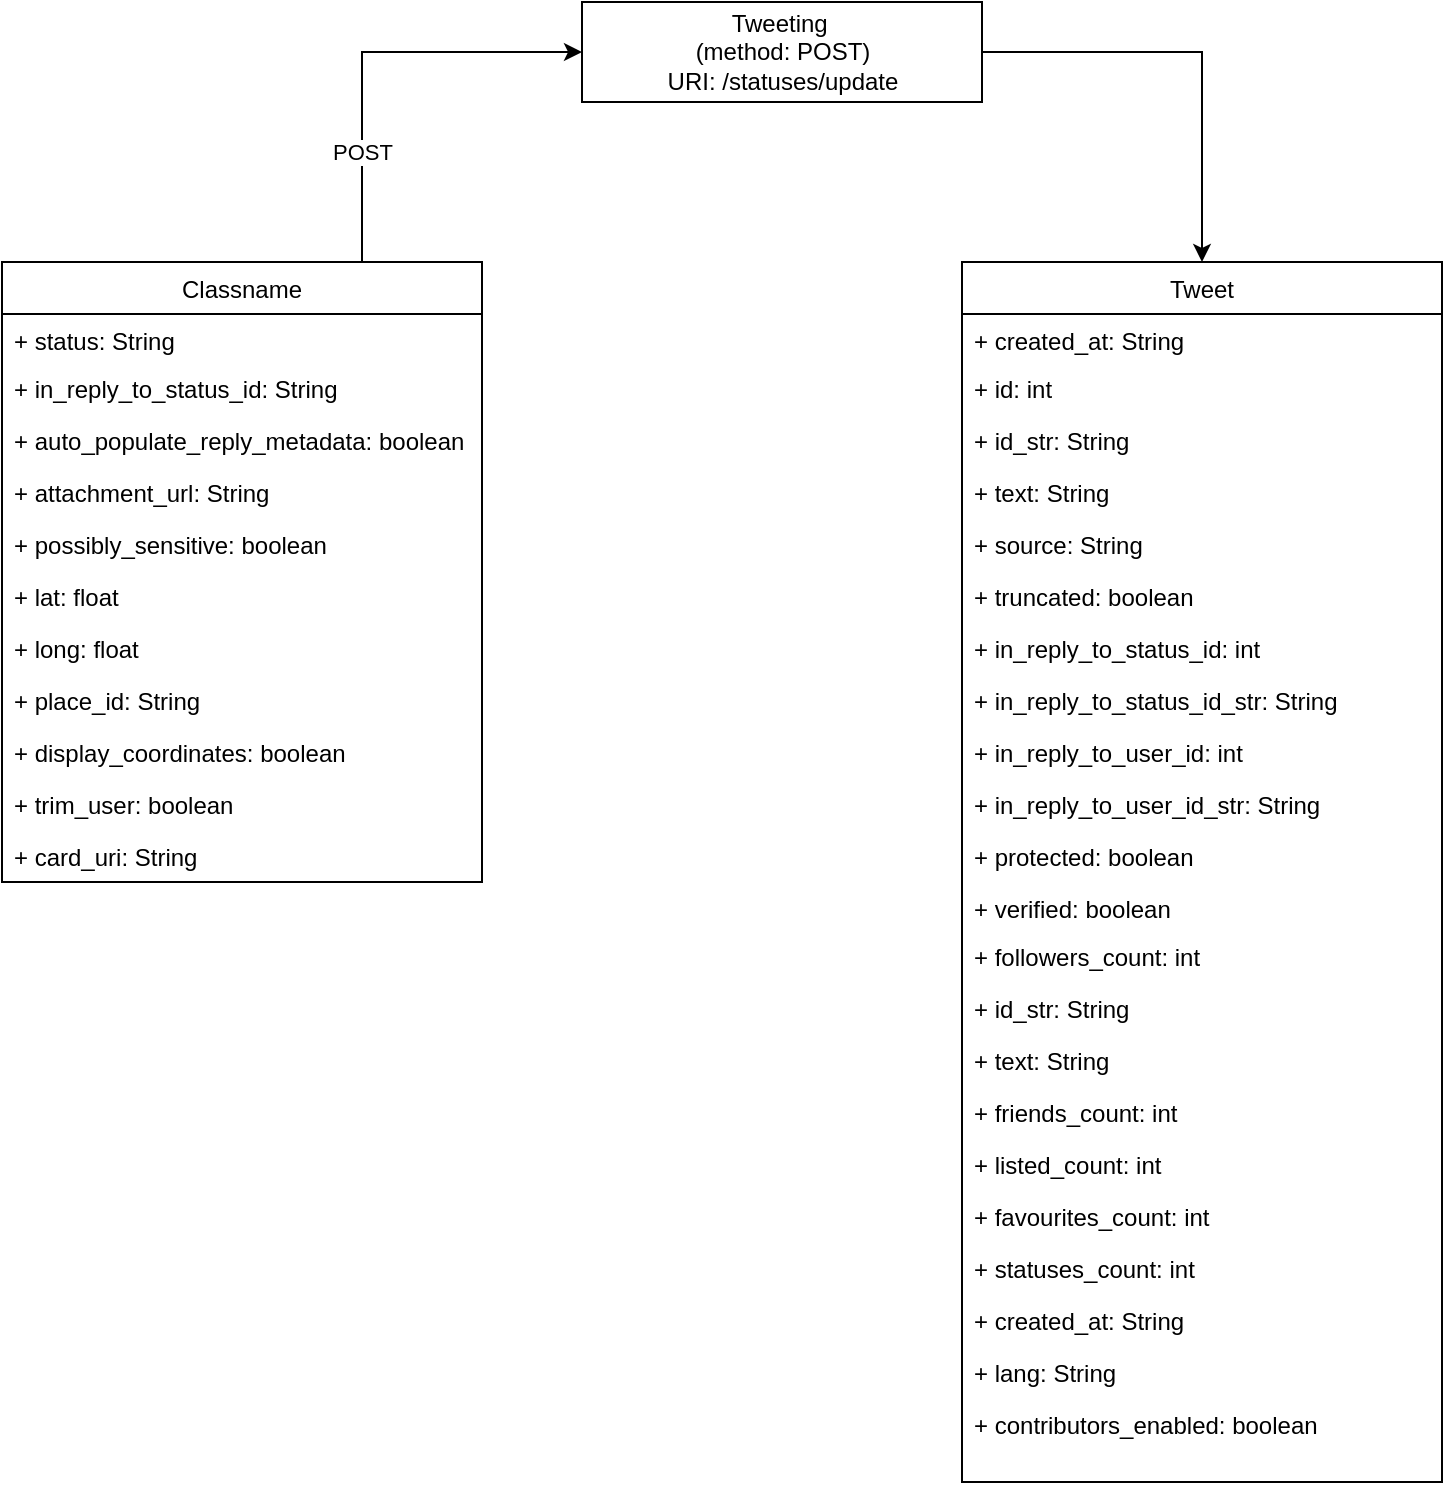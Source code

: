 <mxfile version="20.8.5" type="device"><diagram id="zxNI28Ck3ZBojpqz6egg" name="Page-1"><mxGraphModel dx="685" dy="742" grid="0" gridSize="10" guides="1" tooltips="1" connect="1" arrows="1" fold="1" page="0" pageScale="1" pageWidth="850" pageHeight="1100" math="0" shadow="0"><root><mxCell id="0"/><mxCell id="1" parent="0"/><mxCell id="HGd0g-xW-BvPCXysP1Vo-44" style="edgeStyle=orthogonalEdgeStyle;rounded=0;orthogonalLoop=1;jettySize=auto;html=1;entryX=0.5;entryY=0;entryDx=0;entryDy=0;exitX=1;exitY=0.5;exitDx=0;exitDy=0;" edge="1" parent="1" source="HGd0g-xW-BvPCXysP1Vo-15" target="HGd0g-xW-BvPCXysP1Vo-32"><mxGeometry relative="1" as="geometry"/></mxCell><mxCell id="HGd0g-xW-BvPCXysP1Vo-15" value="Tweeting&amp;nbsp;&lt;br&gt;(method: POST)&lt;br&gt;URI: /statuses/update" style="html=1;" vertex="1" parent="1"><mxGeometry x="300" y="100" width="200" height="50" as="geometry"/></mxCell><mxCell id="HGd0g-xW-BvPCXysP1Vo-30" style="edgeStyle=orthogonalEdgeStyle;rounded=0;orthogonalLoop=1;jettySize=auto;html=1;exitX=0.75;exitY=0;exitDx=0;exitDy=0;" edge="1" parent="1" source="HGd0g-xW-BvPCXysP1Vo-16"><mxGeometry relative="1" as="geometry"><mxPoint x="300" y="125" as="targetPoint"/><Array as="points"><mxPoint x="190" y="125"/><mxPoint x="300" y="125"/></Array></mxGeometry></mxCell><mxCell id="HGd0g-xW-BvPCXysP1Vo-31" value="POST" style="edgeLabel;html=1;align=center;verticalAlign=middle;resizable=0;points=[];" vertex="1" connectable="0" parent="HGd0g-xW-BvPCXysP1Vo-30"><mxGeometry x="-0.191" y="1" relative="1" as="geometry"><mxPoint x="1" y="32" as="offset"/></mxGeometry></mxCell><mxCell id="HGd0g-xW-BvPCXysP1Vo-16" value="Classname" style="swimlane;fontStyle=0;childLayout=stackLayout;horizontal=1;startSize=26;fillColor=none;horizontalStack=0;resizeParent=1;resizeParentMax=0;resizeLast=0;collapsible=1;marginBottom=0;" vertex="1" parent="1"><mxGeometry x="10" y="230" width="240" height="310" as="geometry"/></mxCell><mxCell id="HGd0g-xW-BvPCXysP1Vo-17" value="+ status: String" style="text;strokeColor=none;fillColor=none;align=left;verticalAlign=top;spacingLeft=4;spacingRight=4;overflow=hidden;rotatable=0;points=[[0,0.5],[1,0.5]];portConstraint=eastwest;" vertex="1" parent="HGd0g-xW-BvPCXysP1Vo-16"><mxGeometry y="26" width="240" height="24" as="geometry"/></mxCell><mxCell id="HGd0g-xW-BvPCXysP1Vo-18" value="+ in_reply_to_status_id: String" style="text;strokeColor=none;fillColor=none;align=left;verticalAlign=top;spacingLeft=4;spacingRight=4;overflow=hidden;rotatable=0;points=[[0,0.5],[1,0.5]];portConstraint=eastwest;" vertex="1" parent="HGd0g-xW-BvPCXysP1Vo-16"><mxGeometry y="50" width="240" height="26" as="geometry"/></mxCell><mxCell id="HGd0g-xW-BvPCXysP1Vo-21" value="+ auto_populate_reply_metadata: boolean" style="text;strokeColor=none;fillColor=none;align=left;verticalAlign=top;spacingLeft=4;spacingRight=4;overflow=hidden;rotatable=0;points=[[0,0.5],[1,0.5]];portConstraint=eastwest;" vertex="1" parent="HGd0g-xW-BvPCXysP1Vo-16"><mxGeometry y="76" width="240" height="26" as="geometry"/></mxCell><mxCell id="HGd0g-xW-BvPCXysP1Vo-29" value="+ attachment_url: String" style="text;strokeColor=none;fillColor=none;align=left;verticalAlign=top;spacingLeft=4;spacingRight=4;overflow=hidden;rotatable=0;points=[[0,0.5],[1,0.5]];portConstraint=eastwest;" vertex="1" parent="HGd0g-xW-BvPCXysP1Vo-16"><mxGeometry y="102" width="240" height="26" as="geometry"/></mxCell><mxCell id="HGd0g-xW-BvPCXysP1Vo-22" value="+ possibly_sensitive: boolean" style="text;strokeColor=none;fillColor=none;align=left;verticalAlign=top;spacingLeft=4;spacingRight=4;overflow=hidden;rotatable=0;points=[[0,0.5],[1,0.5]];portConstraint=eastwest;" vertex="1" parent="HGd0g-xW-BvPCXysP1Vo-16"><mxGeometry y="128" width="240" height="26" as="geometry"/></mxCell><mxCell id="HGd0g-xW-BvPCXysP1Vo-23" value="+ lat: float" style="text;strokeColor=none;fillColor=none;align=left;verticalAlign=top;spacingLeft=4;spacingRight=4;overflow=hidden;rotatable=0;points=[[0,0.5],[1,0.5]];portConstraint=eastwest;" vertex="1" parent="HGd0g-xW-BvPCXysP1Vo-16"><mxGeometry y="154" width="240" height="26" as="geometry"/></mxCell><mxCell id="HGd0g-xW-BvPCXysP1Vo-24" value="+ long: float" style="text;strokeColor=none;fillColor=none;align=left;verticalAlign=top;spacingLeft=4;spacingRight=4;overflow=hidden;rotatable=0;points=[[0,0.5],[1,0.5]];portConstraint=eastwest;" vertex="1" parent="HGd0g-xW-BvPCXysP1Vo-16"><mxGeometry y="180" width="240" height="26" as="geometry"/></mxCell><mxCell id="HGd0g-xW-BvPCXysP1Vo-26" value="+ place_id: String" style="text;strokeColor=none;fillColor=none;align=left;verticalAlign=top;spacingLeft=4;spacingRight=4;overflow=hidden;rotatable=0;points=[[0,0.5],[1,0.5]];portConstraint=eastwest;" vertex="1" parent="HGd0g-xW-BvPCXysP1Vo-16"><mxGeometry y="206" width="240" height="26" as="geometry"/></mxCell><mxCell id="HGd0g-xW-BvPCXysP1Vo-25" value="+ display_coordinates: boolean" style="text;strokeColor=none;fillColor=none;align=left;verticalAlign=top;spacingLeft=4;spacingRight=4;overflow=hidden;rotatable=0;points=[[0,0.5],[1,0.5]];portConstraint=eastwest;" vertex="1" parent="HGd0g-xW-BvPCXysP1Vo-16"><mxGeometry y="232" width="240" height="26" as="geometry"/></mxCell><mxCell id="HGd0g-xW-BvPCXysP1Vo-27" value="+ trim_user: boolean" style="text;strokeColor=none;fillColor=none;align=left;verticalAlign=top;spacingLeft=4;spacingRight=4;overflow=hidden;rotatable=0;points=[[0,0.5],[1,0.5]];portConstraint=eastwest;" vertex="1" parent="HGd0g-xW-BvPCXysP1Vo-16"><mxGeometry y="258" width="240" height="26" as="geometry"/></mxCell><mxCell id="HGd0g-xW-BvPCXysP1Vo-28" value="+ card_uri: String" style="text;strokeColor=none;fillColor=none;align=left;verticalAlign=top;spacingLeft=4;spacingRight=4;overflow=hidden;rotatable=0;points=[[0,0.5],[1,0.5]];portConstraint=eastwest;" vertex="1" parent="HGd0g-xW-BvPCXysP1Vo-16"><mxGeometry y="284" width="240" height="26" as="geometry"/></mxCell><mxCell id="HGd0g-xW-BvPCXysP1Vo-32" value="Tweet" style="swimlane;fontStyle=0;childLayout=stackLayout;horizontal=1;startSize=26;fillColor=none;horizontalStack=0;resizeParent=1;resizeParentMax=0;resizeLast=0;collapsible=1;marginBottom=0;" vertex="1" parent="1"><mxGeometry x="490" y="230" width="240" height="610" as="geometry"/></mxCell><mxCell id="HGd0g-xW-BvPCXysP1Vo-33" value="+ created_at: String" style="text;strokeColor=none;fillColor=none;align=left;verticalAlign=top;spacingLeft=4;spacingRight=4;overflow=hidden;rotatable=0;points=[[0,0.5],[1,0.5]];portConstraint=eastwest;" vertex="1" parent="HGd0g-xW-BvPCXysP1Vo-32"><mxGeometry y="26" width="240" height="24" as="geometry"/></mxCell><mxCell id="HGd0g-xW-BvPCXysP1Vo-34" value="+ id: int" style="text;strokeColor=none;fillColor=none;align=left;verticalAlign=top;spacingLeft=4;spacingRight=4;overflow=hidden;rotatable=0;points=[[0,0.5],[1,0.5]];portConstraint=eastwest;" vertex="1" parent="HGd0g-xW-BvPCXysP1Vo-32"><mxGeometry y="50" width="240" height="26" as="geometry"/></mxCell><mxCell id="HGd0g-xW-BvPCXysP1Vo-35" value="+ id_str: String" style="text;strokeColor=none;fillColor=none;align=left;verticalAlign=top;spacingLeft=4;spacingRight=4;overflow=hidden;rotatable=0;points=[[0,0.5],[1,0.5]];portConstraint=eastwest;" vertex="1" parent="HGd0g-xW-BvPCXysP1Vo-32"><mxGeometry y="76" width="240" height="26" as="geometry"/></mxCell><mxCell id="HGd0g-xW-BvPCXysP1Vo-36" value="+ text: String" style="text;strokeColor=none;fillColor=none;align=left;verticalAlign=top;spacingLeft=4;spacingRight=4;overflow=hidden;rotatable=0;points=[[0,0.5],[1,0.5]];portConstraint=eastwest;" vertex="1" parent="HGd0g-xW-BvPCXysP1Vo-32"><mxGeometry y="102" width="240" height="26" as="geometry"/></mxCell><mxCell id="HGd0g-xW-BvPCXysP1Vo-37" value="+ source: String" style="text;strokeColor=none;fillColor=none;align=left;verticalAlign=top;spacingLeft=4;spacingRight=4;overflow=hidden;rotatable=0;points=[[0,0.5],[1,0.5]];portConstraint=eastwest;" vertex="1" parent="HGd0g-xW-BvPCXysP1Vo-32"><mxGeometry y="128" width="240" height="26" as="geometry"/></mxCell><mxCell id="HGd0g-xW-BvPCXysP1Vo-38" value="+ truncated: boolean" style="text;strokeColor=none;fillColor=none;align=left;verticalAlign=top;spacingLeft=4;spacingRight=4;overflow=hidden;rotatable=0;points=[[0,0.5],[1,0.5]];portConstraint=eastwest;" vertex="1" parent="HGd0g-xW-BvPCXysP1Vo-32"><mxGeometry y="154" width="240" height="26" as="geometry"/></mxCell><mxCell id="HGd0g-xW-BvPCXysP1Vo-39" value="+ in_reply_to_status_id: int" style="text;strokeColor=none;fillColor=none;align=left;verticalAlign=top;spacingLeft=4;spacingRight=4;overflow=hidden;rotatable=0;points=[[0,0.5],[1,0.5]];portConstraint=eastwest;" vertex="1" parent="HGd0g-xW-BvPCXysP1Vo-32"><mxGeometry y="180" width="240" height="26" as="geometry"/></mxCell><mxCell id="HGd0g-xW-BvPCXysP1Vo-40" value="+ in_reply_to_status_id_str: String" style="text;strokeColor=none;fillColor=none;align=left;verticalAlign=top;spacingLeft=4;spacingRight=4;overflow=hidden;rotatable=0;points=[[0,0.5],[1,0.5]];portConstraint=eastwest;" vertex="1" parent="HGd0g-xW-BvPCXysP1Vo-32"><mxGeometry y="206" width="240" height="26" as="geometry"/></mxCell><mxCell id="HGd0g-xW-BvPCXysP1Vo-41" value="+ in_reply_to_user_id: int" style="text;strokeColor=none;fillColor=none;align=left;verticalAlign=top;spacingLeft=4;spacingRight=4;overflow=hidden;rotatable=0;points=[[0,0.5],[1,0.5]];portConstraint=eastwest;" vertex="1" parent="HGd0g-xW-BvPCXysP1Vo-32"><mxGeometry y="232" width="240" height="26" as="geometry"/></mxCell><mxCell id="HGd0g-xW-BvPCXysP1Vo-42" value="+ in_reply_to_user_id_str: String" style="text;strokeColor=none;fillColor=none;align=left;verticalAlign=top;spacingLeft=4;spacingRight=4;overflow=hidden;rotatable=0;points=[[0,0.5],[1,0.5]];portConstraint=eastwest;" vertex="1" parent="HGd0g-xW-BvPCXysP1Vo-32"><mxGeometry y="258" width="240" height="26" as="geometry"/></mxCell><mxCell id="HGd0g-xW-BvPCXysP1Vo-43" value="+ protected: boolean" style="text;strokeColor=none;fillColor=none;align=left;verticalAlign=top;spacingLeft=4;spacingRight=4;overflow=hidden;rotatable=0;points=[[0,0.5],[1,0.5]];portConstraint=eastwest;" vertex="1" parent="HGd0g-xW-BvPCXysP1Vo-32"><mxGeometry y="284" width="240" height="326" as="geometry"/></mxCell><mxCell id="HGd0g-xW-BvPCXysP1Vo-46" value="+ verified: boolean" style="text;strokeColor=none;fillColor=none;align=left;verticalAlign=top;spacingLeft=4;spacingRight=4;overflow=hidden;rotatable=0;points=[[0,0.5],[1,0.5]];portConstraint=eastwest;" vertex="1" parent="1"><mxGeometry x="490" y="540" width="240" height="24" as="geometry"/></mxCell><mxCell id="HGd0g-xW-BvPCXysP1Vo-47" value="+ followers_count: int" style="text;strokeColor=none;fillColor=none;align=left;verticalAlign=top;spacingLeft=4;spacingRight=4;overflow=hidden;rotatable=0;points=[[0,0.5],[1,0.5]];portConstraint=eastwest;" vertex="1" parent="1"><mxGeometry x="490" y="564" width="240" height="26" as="geometry"/></mxCell><mxCell id="HGd0g-xW-BvPCXysP1Vo-48" value="+ id_str: String" style="text;strokeColor=none;fillColor=none;align=left;verticalAlign=top;spacingLeft=4;spacingRight=4;overflow=hidden;rotatable=0;points=[[0,0.5],[1,0.5]];portConstraint=eastwest;" vertex="1" parent="1"><mxGeometry x="490" y="590" width="240" height="26" as="geometry"/></mxCell><mxCell id="HGd0g-xW-BvPCXysP1Vo-49" value="+ text: String" style="text;strokeColor=none;fillColor=none;align=left;verticalAlign=top;spacingLeft=4;spacingRight=4;overflow=hidden;rotatable=0;points=[[0,0.5],[1,0.5]];portConstraint=eastwest;" vertex="1" parent="1"><mxGeometry x="490" y="616" width="240" height="26" as="geometry"/></mxCell><mxCell id="HGd0g-xW-BvPCXysP1Vo-50" value="+ friends_count: int" style="text;strokeColor=none;fillColor=none;align=left;verticalAlign=top;spacingLeft=4;spacingRight=4;overflow=hidden;rotatable=0;points=[[0,0.5],[1,0.5]];portConstraint=eastwest;" vertex="1" parent="1"><mxGeometry x="490" y="642" width="240" height="26" as="geometry"/></mxCell><mxCell id="HGd0g-xW-BvPCXysP1Vo-51" value="+ listed_count: int" style="text;strokeColor=none;fillColor=none;align=left;verticalAlign=top;spacingLeft=4;spacingRight=4;overflow=hidden;rotatable=0;points=[[0,0.5],[1,0.5]];portConstraint=eastwest;" vertex="1" parent="1"><mxGeometry x="490" y="668" width="240" height="26" as="geometry"/></mxCell><mxCell id="HGd0g-xW-BvPCXysP1Vo-52" value="+ favourites_count: int" style="text;strokeColor=none;fillColor=none;align=left;verticalAlign=top;spacingLeft=4;spacingRight=4;overflow=hidden;rotatable=0;points=[[0,0.5],[1,0.5]];portConstraint=eastwest;" vertex="1" parent="1"><mxGeometry x="490" y="694" width="240" height="26" as="geometry"/></mxCell><mxCell id="HGd0g-xW-BvPCXysP1Vo-53" value="+ statuses_count: int" style="text;strokeColor=none;fillColor=none;align=left;verticalAlign=top;spacingLeft=4;spacingRight=4;overflow=hidden;rotatable=0;points=[[0,0.5],[1,0.5]];portConstraint=eastwest;" vertex="1" parent="1"><mxGeometry x="490" y="720" width="240" height="26" as="geometry"/></mxCell><mxCell id="HGd0g-xW-BvPCXysP1Vo-54" value="+ created_at: String" style="text;strokeColor=none;fillColor=none;align=left;verticalAlign=top;spacingLeft=4;spacingRight=4;overflow=hidden;rotatable=0;points=[[0,0.5],[1,0.5]];portConstraint=eastwest;" vertex="1" parent="1"><mxGeometry x="490" y="746" width="240" height="26" as="geometry"/></mxCell><mxCell id="HGd0g-xW-BvPCXysP1Vo-55" value="+ lang: String" style="text;strokeColor=none;fillColor=none;align=left;verticalAlign=top;spacingLeft=4;spacingRight=4;overflow=hidden;rotatable=0;points=[[0,0.5],[1,0.5]];portConstraint=eastwest;" vertex="1" parent="1"><mxGeometry x="490" y="772" width="240" height="26" as="geometry"/></mxCell><mxCell id="HGd0g-xW-BvPCXysP1Vo-56" value="+ contributors_enabled: boolean" style="text;strokeColor=none;fillColor=none;align=left;verticalAlign=top;spacingLeft=4;spacingRight=4;overflow=hidden;rotatable=0;points=[[0,0.5],[1,0.5]];portConstraint=eastwest;" vertex="1" parent="1"><mxGeometry x="490" y="798" width="240" height="26" as="geometry"/></mxCell></root></mxGraphModel></diagram></mxfile>